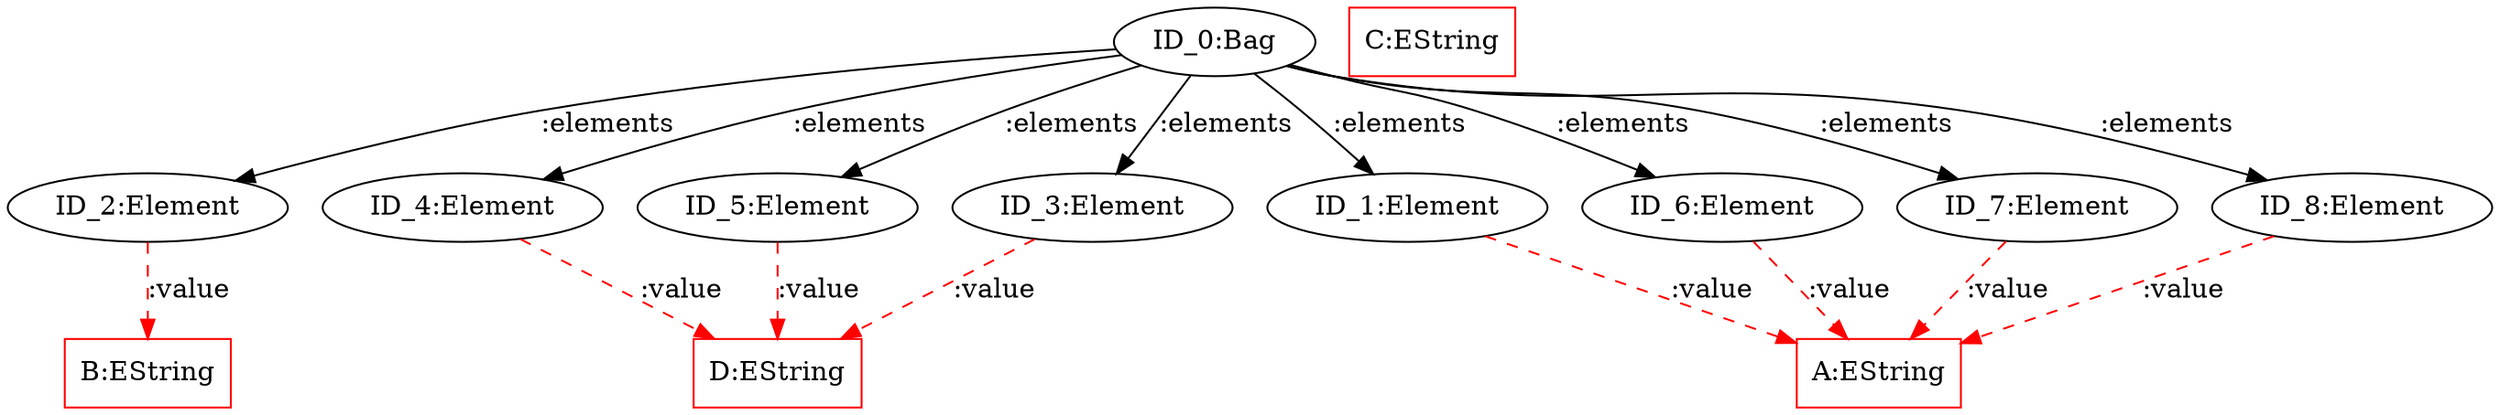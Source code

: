 digraph name {
	ID_0 [shape=ellipse, width=.75, height=.5,label="ID_0:Bag"];
	ID_1 [shape=ellipse, width=.75, height=.5,label="ID_1:Element"];
	ID_2 [shape=ellipse, width=.75, height=.5,label="ID_2:Element"];
	ID_3 [shape=ellipse, width=.75, height=.5,label="ID_3:Element"];
	ID_4 [shape=ellipse, width=.75, height=.5,label="ID_4:Element"];
	ID_5 [shape=ellipse, width=.75, height=.5,label="ID_5:Element"];
	ID_6 [shape=ellipse, width=.75, height=.5,label="ID_6:Element"];
	ID_7 [shape=ellipse, width=.75, height=.5,label="ID_7:Element"];
	ID_8 [shape=ellipse, width=.75, height=.5,label="ID_8:Element"];
	ID_9 [shape=box, color=red,label="A:EString"];
	ID_10 [shape=box, color=red,label="B:EString"];
	ID_11 [shape=box, color=red,label="C:EString"];
	ID_12 [shape=box, color=red,label="D:EString"];
	ID_0->ID_1 [style=solid,label=":elements"];
	ID_0->ID_2 [style=solid,label=":elements"];
	ID_0->ID_3 [style=solid,label=":elements"];
	ID_0->ID_4 [style=solid,label=":elements"];
	ID_0->ID_5 [style=solid,label=":elements"];
	ID_0->ID_6 [style=solid,label=":elements"];
	ID_0->ID_7 [style=solid,label=":elements"];
	ID_0->ID_8 [style=solid,label=":elements"];
	ID_1->ID_9 [style=dashed,color=red,label=":value"];
	ID_2->ID_10 [style=dashed,color=red,label=":value"];
	ID_3->ID_12 [style=dashed,color=red,label=":value"];
	ID_4->ID_12 [style=dashed,color=red,label=":value"];
	ID_5->ID_12 [style=dashed,color=red,label=":value"];
	ID_6->ID_9 [style=dashed,color=red,label=":value"];
	ID_7->ID_9 [style=dashed,color=red,label=":value"];
	ID_8->ID_9 [style=dashed,color=red,label=":value"];
}
